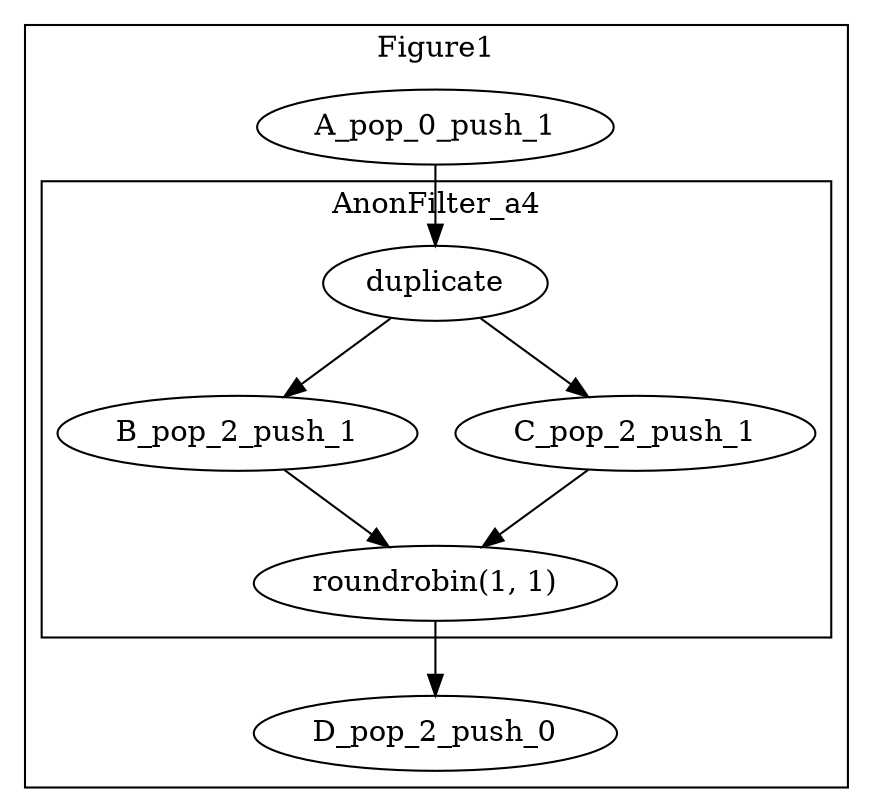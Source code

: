 digraph streamit {
size="7.5,10";subgraph cluster_Figure1_0 {
label = "Figure1";
A_pop_0_push_1_1 -> AnonFilter_a4_2_split
AnonFilter_a4_2_join -> D_pop_2_push_0_3
A_pop_0_push_1_1 [ label="A_pop_0_push_1" ]
subgraph cluster_AnonFilter_a4_2 {
label = "AnonFilter_a4";
AnonFilter_a4_2_split [ label="duplicate" ]
AnonFilter_a4_2_join [ label="roundrobin(1, 1)" ]
B_pop_2_push_1_4 [ label="B_pop_2_push_1" ]
AnonFilter_a4_2_split -> B_pop_2_push_1_4
B_pop_2_push_1_4 -> AnonFilter_a4_2_join
C_pop_2_push_1_5 [ label="C_pop_2_push_1" ]
AnonFilter_a4_2_split -> C_pop_2_push_1_5
C_pop_2_push_1_5 -> AnonFilter_a4_2_join
}
D_pop_2_push_0_3 [ label="D_pop_2_push_0" ]
}
}
